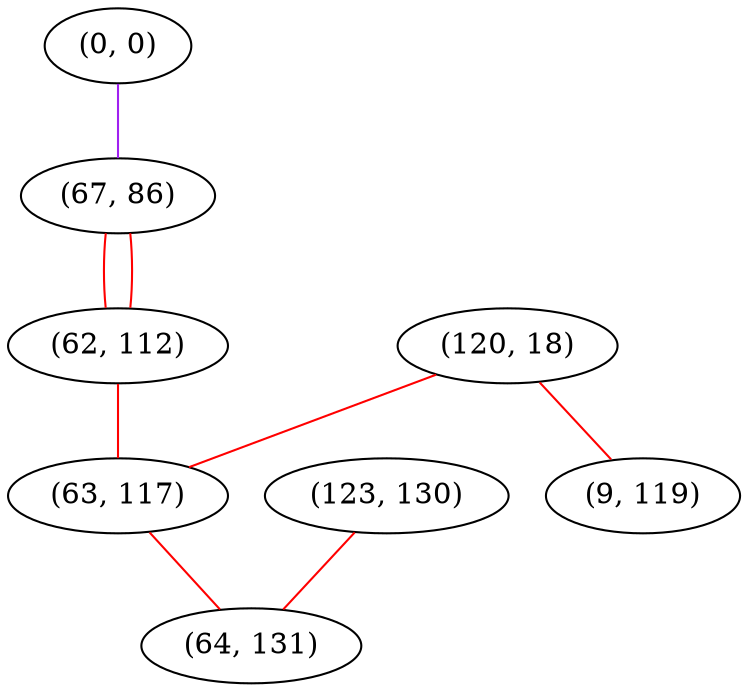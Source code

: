 graph "" {
"(0, 0)";
"(120, 18)";
"(67, 86)";
"(9, 119)";
"(62, 112)";
"(123, 130)";
"(63, 117)";
"(64, 131)";
"(0, 0)" -- "(67, 86)"  [color=purple, key=0, weight=4];
"(120, 18)" -- "(63, 117)"  [color=red, key=0, weight=1];
"(120, 18)" -- "(9, 119)"  [color=red, key=0, weight=1];
"(67, 86)" -- "(62, 112)"  [color=red, key=0, weight=1];
"(67, 86)" -- "(62, 112)"  [color=red, key=1, weight=1];
"(62, 112)" -- "(63, 117)"  [color=red, key=0, weight=1];
"(123, 130)" -- "(64, 131)"  [color=red, key=0, weight=1];
"(63, 117)" -- "(64, 131)"  [color=red, key=0, weight=1];
}

